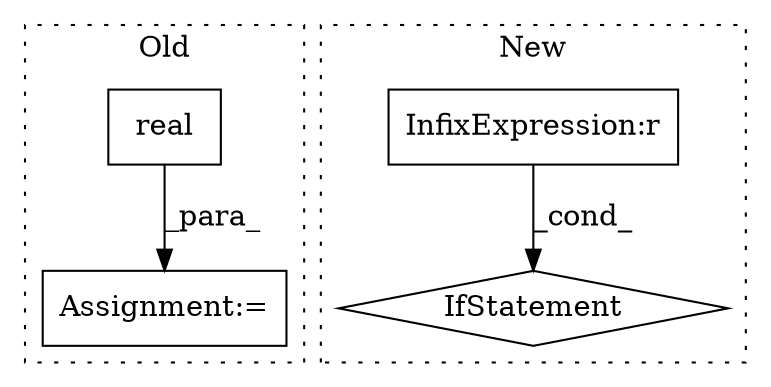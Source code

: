 digraph G {
subgraph cluster0 {
1 [label="real" a="32" s="9721,9730" l="5,1" shape="box"];
3 [label="Assignment:=" a="7" s="9714" l="1" shape="box"];
label = "Old";
style="dotted";
}
subgraph cluster1 {
2 [label="IfStatement" a="25" s="9300" l="3" shape="diamond"];
4 [label="InfixExpression:r" a="27" s="9295" l="3" shape="box"];
label = "New";
style="dotted";
}
1 -> 3 [label="_para_"];
4 -> 2 [label="_cond_"];
}
